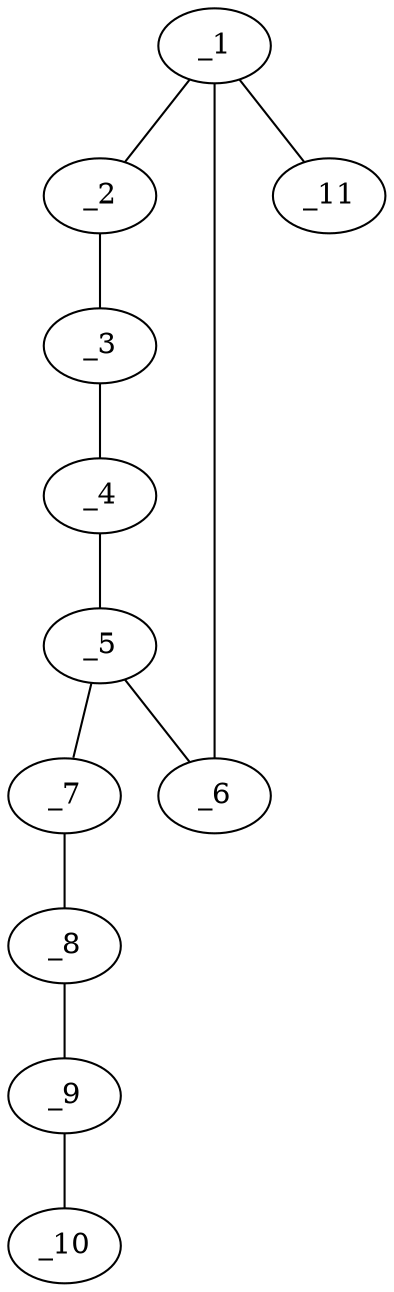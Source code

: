 graph molid636926 {
	_1	 [charge=0,
		chem=1,
		symbol="C  ",
		x="2.866",
		y="-2.25"];
	_2	 [charge=0,
		chem=1,
		symbol="C  ",
		x="3.7321",
		y="-2.75"];
	_1 -- _2	 [valence=1];
	_6	 [charge=0,
		chem=1,
		symbol="C  ",
		x="2.866",
		y="-1.25"];
	_1 -- _6	 [valence=2];
	_11	 [charge=0,
		chem=7,
		symbol="Cl ",
		x=2,
		y="-2.75"];
	_1 -- _11	 [valence=1];
	_3	 [charge=0,
		chem=1,
		symbol="C  ",
		x="4.5981",
		y="-2.25"];
	_2 -- _3	 [valence=2];
	_4	 [charge=0,
		chem=1,
		symbol="C  ",
		x="4.5981",
		y="-1.25"];
	_3 -- _4	 [valence=1];
	_5	 [charge=0,
		chem=1,
		symbol="C  ",
		x="3.7321",
		y="-0.75"];
	_4 -- _5	 [valence=2];
	_5 -- _6	 [valence=1];
	_7	 [charge=0,
		chem=1,
		symbol="C  ",
		x="3.7321",
		y="0.25"];
	_5 -- _7	 [valence=1];
	_8	 [charge=0,
		chem=1,
		symbol="C  ",
		x="4.5981",
		y="0.75"];
	_7 -- _8	 [valence=2];
	_9	 [charge=0,
		chem=1,
		symbol="C  ",
		x="4.5981",
		y="1.75"];
	_8 -- _9	 [valence=1];
	_10	 [charge=0,
		chem=4,
		symbol="N  ",
		x="4.5981",
		y="2.75"];
	_9 -- _10	 [valence=3];
}

